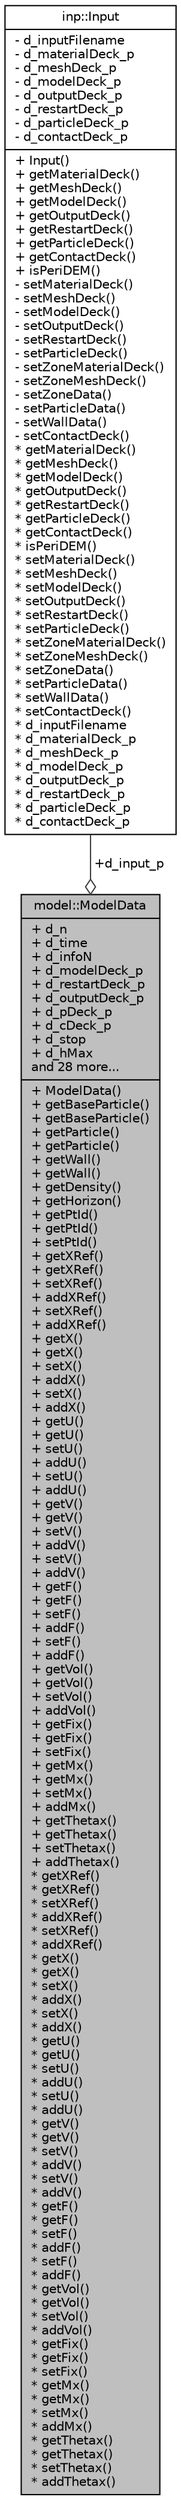 digraph "model::ModelData"
{
  edge [fontname="Helvetica",fontsize="10",labelfontname="Helvetica",labelfontsize="10"];
  node [fontname="Helvetica",fontsize="10",shape=record];
  Node2 [label="{model::ModelData\n|+ d_n\l+ d_time\l+ d_infoN\l+ d_modelDeck_p\l+ d_restartDeck_p\l+ d_outputDeck_p\l+ d_pDeck_p\l+ d_cDeck_p\l+ d_stop\l+ d_hMax\land 28 more...\l|+ ModelData()\l+ getBaseParticle()\l+ getBaseParticle()\l+ getParticle()\l+ getParticle()\l+ getWall()\l+ getWall()\l+ getDensity()\l+ getHorizon()\l+ getPtId()\l+ getPtId()\l+ setPtId()\l+ getXRef()\l+ getXRef()\l+ setXRef()\l+ addXRef()\l+ setXRef()\l+ addXRef()\l+ getX()\l+ getX()\l+ setX()\l+ addX()\l+ setX()\l+ addX()\l+ getU()\l+ getU()\l+ setU()\l+ addU()\l+ setU()\l+ addU()\l+ getV()\l+ getV()\l+ setV()\l+ addV()\l+ setV()\l+ addV()\l+ getF()\l+ getF()\l+ setF()\l+ addF()\l+ setF()\l+ addF()\l+ getVol()\l+ getVol()\l+ setVol()\l+ addVol()\l+ getFix()\l+ getFix()\l+ setFix()\l+ getMx()\l+ getMx()\l+ setMx()\l+ addMx()\l+ getThetax()\l+ getThetax()\l+ setThetax()\l+ addThetax()\l* getXRef()\l* getXRef()\l* setXRef()\l* addXRef()\l* setXRef()\l* addXRef()\l* getX()\l* getX()\l* setX()\l* addX()\l* setX()\l* addX()\l* getU()\l* getU()\l* setU()\l* addU()\l* setU()\l* addU()\l* getV()\l* getV()\l* setV()\l* addV()\l* setV()\l* addV()\l* getF()\l* getF()\l* setF()\l* addF()\l* setF()\l* addF()\l* getVol()\l* getVol()\l* setVol()\l* addVol()\l* getFix()\l* getFix()\l* setFix()\l* getMx()\l* getMx()\l* setMx()\l* addMx()\l* getThetax()\l* getThetax()\l* setThetax()\l* addThetax()\l}",height=0.2,width=0.4,color="black", fillcolor="grey75", style="filled", fontcolor="black"];
  Node3 -> Node2 [color="grey25",fontsize="10",style="solid",label=" +d_input_p" ,arrowhead="odiamond",fontname="Helvetica"];
  Node3 [label="{inp::Input\n|- d_inputFilename\l- d_materialDeck_p\l- d_meshDeck_p\l- d_modelDeck_p\l- d_outputDeck_p\l- d_restartDeck_p\l- d_particleDeck_p\l- d_contactDeck_p\l|+ Input()\l+ getMaterialDeck()\l+ getMeshDeck()\l+ getModelDeck()\l+ getOutputDeck()\l+ getRestartDeck()\l+ getParticleDeck()\l+ getContactDeck()\l+ isPeriDEM()\l- setMaterialDeck()\l- setMeshDeck()\l- setModelDeck()\l- setOutputDeck()\l- setRestartDeck()\l- setParticleDeck()\l- setZoneMaterialDeck()\l- setZoneMeshDeck()\l- setZoneData()\l- setParticleData()\l- setWallData()\l- setContactDeck()\l* getMaterialDeck()\l* getMeshDeck()\l* getModelDeck()\l* getOutputDeck()\l* getRestartDeck()\l* getParticleDeck()\l* getContactDeck()\l* isPeriDEM()\l* setMaterialDeck()\l* setMeshDeck()\l* setModelDeck()\l* setOutputDeck()\l* setRestartDeck()\l* setParticleDeck()\l* setZoneMaterialDeck()\l* setZoneMeshDeck()\l* setZoneData()\l* setParticleData()\l* setWallData()\l* setContactDeck()\l* d_inputFilename\l* d_materialDeck_p\l* d_meshDeck_p\l* d_modelDeck_p\l* d_outputDeck_p\l* d_restartDeck_p\l* d_particleDeck_p\l* d_contactDeck_p\l}",height=0.2,width=0.4,color="black", fillcolor="white", style="filled",URL="$classinp_1_1Input.html",tooltip="A class to read input file. "];
}
